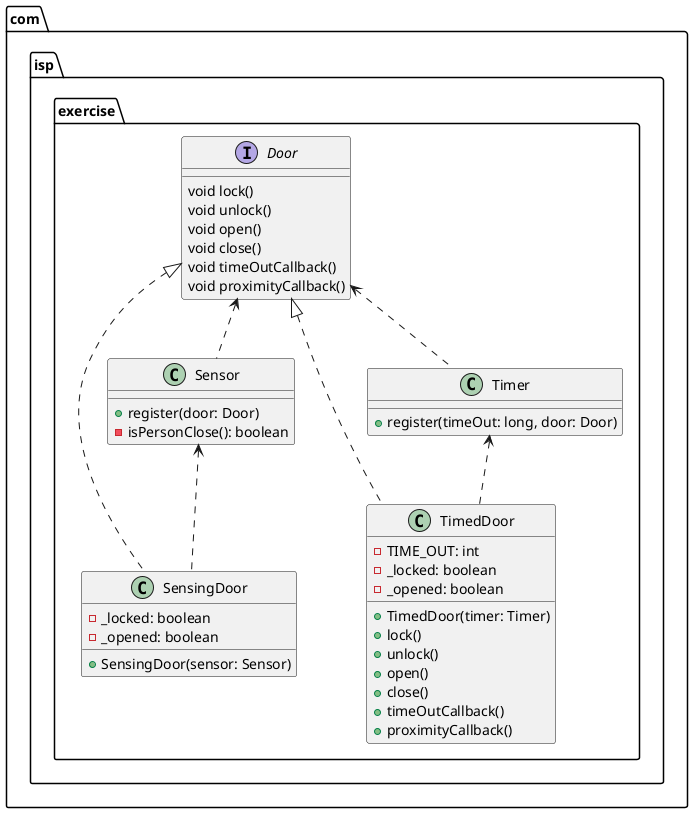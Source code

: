 @startuml
package com.isp.exercise {
  interface Door {
    void lock()
    void unlock()
    void open()
    void close()
    void timeOutCallback()
    void proximityCallback()
  }

  class SensingDoor {
    - _locked: boolean
    - _opened: boolean

    + SensingDoor(sensor: Sensor)
  }

  class Sensor {
    + register(door: Door)
    - isPersonClose(): boolean
  }

  class TimedDoor {
    - TIME_OUT: int
    - _locked: boolean
    - _opened: boolean

    + TimedDoor(timer: Timer)
    + lock()
    + unlock()
    + open()
    + close()
    + timeOutCallback()
    + proximityCallback()
  }

  class Timer {
    + register(timeOut: long, door: Door)
  }
}

Door <|.. SensingDoor
Door <|.. TimedDoor
Door <.. Timer
Door <.. Sensor
Sensor <.. SensingDoor
Timer <.. TimedDoor

@enduml
